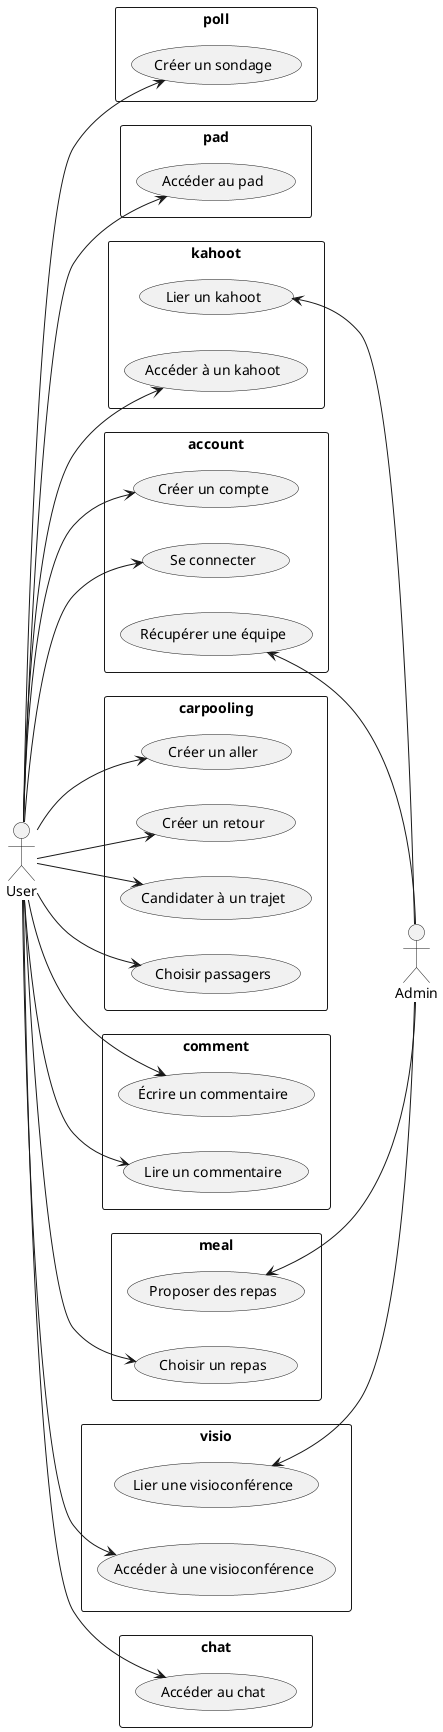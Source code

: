 @startuml useCases
Left to Right direction
actor :User: as u
actor :Admin: as a
 
rectangle poll {
    u --> (Créer un sondage)
}
 
rectangle pad {
    u --> (Accéder au pad)
}
 
rectangle kahoot {
    (Lier un kahoot) <-- a
    u --> (Accéder à un kahoot)
}
 
rectangle account {
    u --> (Créer un compte)
    u --> (Se connecter)
    (Récupérer une équipe) <-- a
}
 
rectangle carpooling {
    u --> (Créer un aller)
    u --> (Créer un retour)
    u --> (Candidater à un trajet)
    u --> (Choisir passagers)
}
 
rectangle comment {
    u --> (Écrire un commentaire)
    u --> (Lire un commentaire)
}
 
rectangle meal {
    (Proposer des repas) <-- a
    u --> (Choisir un repas)
}
 
rectangle visio {
    (Lier une visioconférence) <-- a
    u --> (Accéder à une visioconférence)
}
 
rectangle chat {
    u --> (Accéder au chat)
}
@enduml